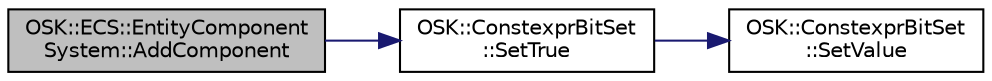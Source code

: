 digraph "OSK::ECS::EntityComponentSystem::AddComponent"
{
 // LATEX_PDF_SIZE
  edge [fontname="Helvetica",fontsize="10",labelfontname="Helvetica",labelfontsize="10"];
  node [fontname="Helvetica",fontsize="10",shape=record];
  rankdir="LR";
  Node1 [label="OSK::ECS::EntityComponent\lSystem::AddComponent",height=0.2,width=0.4,color="black", fillcolor="grey75", style="filled", fontcolor="black",tooltip="Añade el componente dado al objeto."];
  Node1 -> Node2 [color="midnightblue",fontsize="10",style="solid",fontname="Helvetica"];
  Node2 [label="OSK::ConstexprBitSet\l::SetTrue",height=0.2,width=0.4,color="black", fillcolor="white", style="filled",URL="$class_o_s_k_1_1_constexpr_bit_set.html#a2ed44d2a40faf6ff664947caf93846b4",tooltip="Establece el valor del bit dado a 1."];
  Node2 -> Node3 [color="midnightblue",fontsize="10",style="solid",fontname="Helvetica"];
  Node3 [label="OSK::ConstexprBitSet\l::SetValue",height=0.2,width=0.4,color="black", fillcolor="white", style="filled",URL="$class_o_s_k_1_1_constexpr_bit_set.html#a38329a6523ad679a76be70f2c9faff16",tooltip="Establece el valor del bit en la posición dada."];
}
